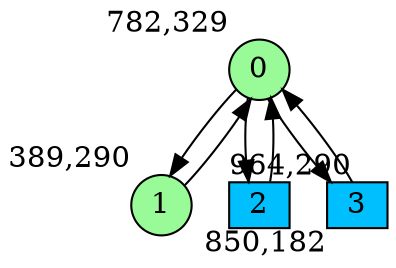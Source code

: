 digraph G {
graph [bgcolor=white]
node [shape=circle, style = filled, fillcolor=white,fixedsize=true, width=0.4, height=0.3 ]
0[xlabel="782,329", pos = "6.14063,0!", fillcolor=palegreen ];
1[xlabel="389,290", pos = "0,0.609375!", fillcolor=palegreen ];
2[xlabel="964,290", pos = "8.98438,0.609375!", fillcolor=deepskyblue, shape=box ];
3[xlabel="850,182", pos = "7.20313,2.29688!", fillcolor=deepskyblue, shape=box ];
0->1 ;
0->2 ;
0->3 ;
1->0 ;
2->0 ;
3->0 ;
}
